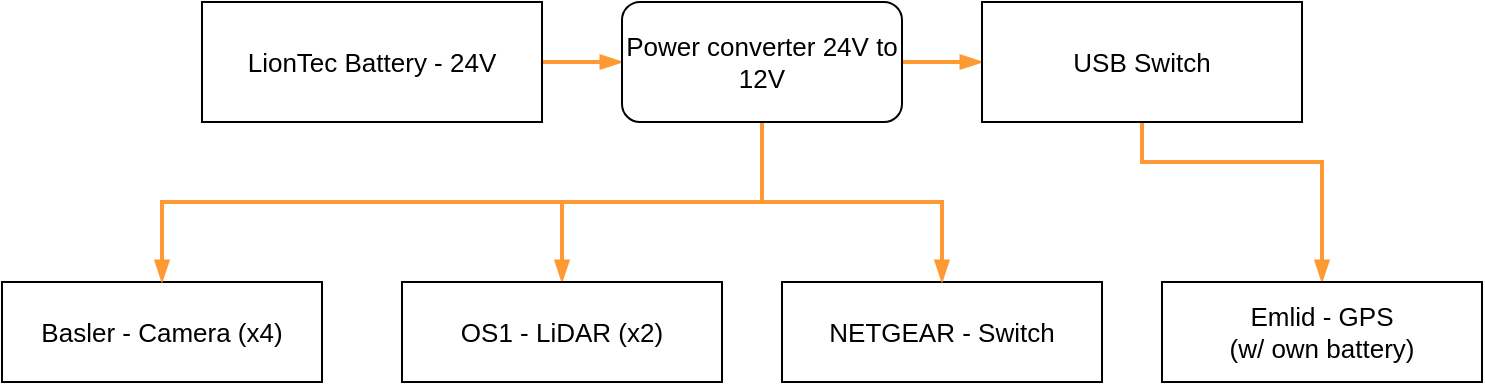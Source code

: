 <mxfile version="13.6.5">
    <diagram id="b1gEaaAp6jL7LE0FQBbH" name="power">
        <mxGraphModel dx="798" dy="612" grid="1" gridSize="10" guides="1" tooltips="1" connect="1" arrows="1" fold="1" page="1" pageScale="1" pageWidth="850" pageHeight="1100" math="0" shadow="0" extFonts="Rubik^https://fonts.googleapis.com/css?family=Rubik">
            <root>
                <mxCell id="nlD2iHh1MmiJ1C6UmBcI-0"/>
                <mxCell id="nlD2iHh1MmiJ1C6UmBcI-1" parent="nlD2iHh1MmiJ1C6UmBcI-0"/>
                <mxCell id="GzhuxJOXaBINS4ig1N7S-0" style="edgeStyle=orthogonalEdgeStyle;rounded=0;orthogonalLoop=1;jettySize=auto;html=1;endArrow=none;endFill=0;strokeWidth=2;fontColor=#000000;strokeColor=#FF9933;exitX=0.5;exitY=0;exitDx=0;exitDy=0;startArrow=blockThin;startFill=1;" parent="nlD2iHh1MmiJ1C6UmBcI-1" source="GzhuxJOXaBINS4ig1N7S-2" target="KxfJ6LxnbfGkXqWutF9t-0" edge="1">
                    <mxGeometry relative="1" as="geometry">
                        <Array as="points">
                            <mxPoint x="710" y="120"/>
                            <mxPoint x="620" y="120"/>
                        </Array>
                    </mxGeometry>
                </mxCell>
                <mxCell id="2buaIWjO1R38wK5Vn-if-2" value="&lt;div style=&quot;color: rgb(0 , 0 , 0) ; font-family: &amp;#34;helvetica&amp;#34; ; font-size: 13px ; font-style: normal ; font-weight: 400 ; letter-spacing: normal ; text-align: center ; text-indent: 0px ; text-transform: none ; word-spacing: 0px&quot;&gt;&lt;font style=&quot;font-size: 13px&quot;&gt;NETGEAR -&amp;nbsp;&lt;/font&gt;&lt;span&gt;Switch&lt;/span&gt;&lt;/div&gt;" style="rounded=0;whiteSpace=wrap;html=1;shadow=0;glass=0;comic=0;strokeColor=#000000;strokeWidth=1;fillColor=#ffffff;gradientColor=none;fontFamily=Helvetica;fontSize=13;fontColor=#000000;" parent="nlD2iHh1MmiJ1C6UmBcI-1" vertex="1">
                    <mxGeometry x="440" y="180" width="160" height="50" as="geometry"/>
                </mxCell>
                <mxCell id="2buaIWjO1R38wK5Vn-if-4" value="&lt;div style=&quot;font-size: 13px&quot;&gt;Basler - Camera (x4)&lt;/div&gt;" style="rounded=0;whiteSpace=wrap;html=1;shadow=0;glass=0;comic=0;strokeColor=#000000;strokeWidth=1;fillColor=#ffffff;gradientColor=none;fontFamily=Helvetica;fontSize=13;fontColor=#000000;" parent="nlD2iHh1MmiJ1C6UmBcI-1" vertex="1">
                    <mxGeometry x="50" y="180" width="160" height="50" as="geometry"/>
                </mxCell>
                <mxCell id="2buaIWjO1R38wK5Vn-if-5" style="edgeStyle=orthogonalEdgeStyle;rounded=0;orthogonalLoop=1;jettySize=auto;html=1;fillColor=#ffe6cc;strokeColor=#FF9933;strokeWidth=2;endArrow=blockThin;endFill=1;fontFamily=Helvetica;fontSize=13;fontColor=#000000;" parent="nlD2iHh1MmiJ1C6UmBcI-1" source="2buaIWjO1R38wK5Vn-if-6" target="2buaIWjO1R38wK5Vn-if-11" edge="1">
                    <mxGeometry relative="1" as="geometry"/>
                </mxCell>
                <mxCell id="2buaIWjO1R38wK5Vn-if-6" value="LionTec Battery - 24V" style="rounded=0;whiteSpace=wrap;html=1;shadow=0;glass=0;comic=0;strokeColor=#000000;strokeWidth=1;fillColor=#ffffff;gradientColor=none;fontFamily=Helvetica;fontSize=13;fontColor=#000000;" parent="nlD2iHh1MmiJ1C6UmBcI-1" vertex="1">
                    <mxGeometry x="150" y="40" width="170" height="60" as="geometry"/>
                </mxCell>
                <mxCell id="2buaIWjO1R38wK5Vn-if-31" style="edgeStyle=orthogonalEdgeStyle;rounded=0;orthogonalLoop=1;jettySize=auto;html=1;entryX=0.5;entryY=0;entryDx=0;entryDy=0;fontFamily=Helvetica;fontSize=13;endArrow=blockThin;endFill=1;strokeWidth=2;strokeColor=#FF9933;exitX=0.5;exitY=1;exitDx=0;exitDy=0;fontColor=#000000;" parent="nlD2iHh1MmiJ1C6UmBcI-1" source="2buaIWjO1R38wK5Vn-if-11" target="2buaIWjO1R38wK5Vn-if-2" edge="1">
                    <mxGeometry relative="1" as="geometry">
                        <Array as="points">
                            <mxPoint x="430" y="140"/>
                            <mxPoint x="520" y="140"/>
                        </Array>
                    </mxGeometry>
                </mxCell>
                <mxCell id="2buaIWjO1R38wK5Vn-if-34" style="edgeStyle=orthogonalEdgeStyle;rounded=0;orthogonalLoop=1;jettySize=auto;html=1;exitX=0.5;exitY=1;exitDx=0;exitDy=0;endArrow=blockThin;endFill=1;strokeColor=#FF9933;strokeWidth=2;fontFamily=Helvetica;fontSize=13;fontColor=#000000;" parent="nlD2iHh1MmiJ1C6UmBcI-1" source="2buaIWjO1R38wK5Vn-if-11" target="2buaIWjO1R38wK5Vn-if-15" edge="1">
                    <mxGeometry relative="1" as="geometry">
                        <Array as="points">
                            <mxPoint x="430" y="140"/>
                            <mxPoint x="330" y="140"/>
                        </Array>
                    </mxGeometry>
                </mxCell>
                <mxCell id="GzhuxJOXaBINS4ig1N7S-3" style="edgeStyle=orthogonalEdgeStyle;rounded=0;orthogonalLoop=1;jettySize=auto;html=1;entryX=0.5;entryY=0;entryDx=0;entryDy=0;endArrow=blockThin;endFill=1;strokeColor=#FF9933;strokeWidth=2;fontColor=#000000;" parent="nlD2iHh1MmiJ1C6UmBcI-1" source="2buaIWjO1R38wK5Vn-if-11" target="2buaIWjO1R38wK5Vn-if-4" edge="1">
                    <mxGeometry relative="1" as="geometry">
                        <Array as="points">
                            <mxPoint x="430" y="140"/>
                            <mxPoint x="130" y="140"/>
                        </Array>
                    </mxGeometry>
                </mxCell>
                <mxCell id="GzhuxJOXaBINS4ig1N7S-5" style="edgeStyle=orthogonalEdgeStyle;rounded=0;orthogonalLoop=1;jettySize=auto;html=1;startArrow=none;startFill=0;endArrow=blockThin;endFill=1;strokeColor=#FF9933;strokeWidth=2;fontColor=#000000;" parent="nlD2iHh1MmiJ1C6UmBcI-1" source="2buaIWjO1R38wK5Vn-if-11" target="KxfJ6LxnbfGkXqWutF9t-0" edge="1">
                    <mxGeometry relative="1" as="geometry"/>
                </mxCell>
                <mxCell id="2buaIWjO1R38wK5Vn-if-11" value="Power converter 24V to 12V" style="rounded=1;whiteSpace=wrap;html=1;shadow=0;glass=0;comic=0;strokeColor=#000000;strokeWidth=1;fillColor=#ffffff;gradientColor=none;fontFamily=Helvetica;fontSize=13;fontColor=#000000;" parent="nlD2iHh1MmiJ1C6UmBcI-1" vertex="1">
                    <mxGeometry x="360" y="40" width="140" height="60" as="geometry"/>
                </mxCell>
                <mxCell id="2buaIWjO1R38wK5Vn-if-15" value="&lt;div style=&quot;font-size: 13px&quot;&gt;OS1 - LiDAR (x2)&lt;/div&gt;" style="rounded=0;whiteSpace=wrap;html=1;shadow=0;glass=0;comic=0;strokeColor=#000000;strokeWidth=1;fillColor=#ffffff;gradientColor=none;fontFamily=Helvetica;fontSize=13;fontColor=#000000;" parent="nlD2iHh1MmiJ1C6UmBcI-1" vertex="1">
                    <mxGeometry x="250" y="180" width="160" height="50" as="geometry"/>
                </mxCell>
                <mxCell id="KxfJ6LxnbfGkXqWutF9t-0" value="&lt;div&gt;&lt;div style=&quot;font-size: 13px&quot;&gt;USB Switch&lt;br&gt;&lt;/div&gt;&lt;/div&gt;" style="rounded=0;whiteSpace=wrap;html=1;fontFamily=Helvetica;fontSize=13;fontColor=#000000;fillColor=#FFFFFF;" parent="nlD2iHh1MmiJ1C6UmBcI-1" vertex="1">
                    <mxGeometry x="540" y="40" width="160" height="60" as="geometry"/>
                </mxCell>
                <mxCell id="GzhuxJOXaBINS4ig1N7S-2" value="&lt;div&gt;&lt;div style=&quot;font-size: 13px&quot;&gt;Emlid - GPS&lt;br style=&quot;font-size: 13px&quot;&gt;&lt;/div&gt;&lt;/div&gt;&lt;div&gt;(w/ own battery)&lt;br&gt;&lt;/div&gt;" style="rounded=0;whiteSpace=wrap;html=1;fontFamily=Helvetica;fontSize=13;fontColor=#000000;fillColor=#FFFFFF;" parent="nlD2iHh1MmiJ1C6UmBcI-1" vertex="1">
                    <mxGeometry x="630" y="180" width="160" height="50" as="geometry"/>
                </mxCell>
            </root>
        </mxGraphModel>
    </diagram>
</mxfile>